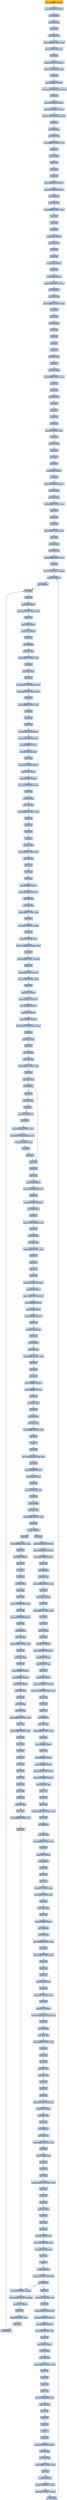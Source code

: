 digraph G {
node[shape=rectangle,style=filled,fillcolor=lightsteelblue,color=lightsteelblue]
bgcolor="transparent"
a0x0040629bpushl_0xffffff80UINT8[label="start\npushl $0xffffff80<UINT8>",color="lightgrey",fillcolor="orange"];
a0x0040629dpushl_0x406ee6UINT32[label="0x0040629d\npushl $0x406ee6<UINT32>"];
a0x004062a2call_0x0040631f[label="0x004062a2\ncall 0x0040631f"];
a0x0040631fcall_0x0040639a[label="0x0040631f\ncall 0x0040639a"];
a0x0040639apushl_ebp[label="0x0040639a\npushl %ebp"];
a0x0040639bmovl_esp_ebp[label="0x0040639b\nmovl %esp, %ebp"];
a0x0040639daddl_0xffffffd8UINT8_esp[label="0x0040639d\naddl $0xffffffd8<UINT8>, %esp"];
a0x004063a0pushl_0x9627UINT32[label="0x004063a0\npushl $0x9627<UINT32>"];
a0x004063a5pushl_ecx[label="0x004063a5\npushl %ecx"];
a0x004063a6pushl_0x234a71eeUINT32[label="0x004063a6\npushl $0x234a71ee<UINT32>"];
a0x004063ableal_0x71e2981dedx__ecx[label="0x004063ab\nleal 0x71e2981d(%edx), %ecx"];
a0x004063b1pushl_ecx[label="0x004063b1\npushl %ecx"];
a0x004063b2pushl_0xffffffaaUINT8[label="0x004063b2\npushl $0xffffffaa<UINT8>"];
a0x004063b4leal_0x1b3896a9eaxedi4__ecx[label="0x004063b4\nleal 0x1b3896a9(%eax,%edi,4), %ecx"];
a0x004063bbpushl_ecx[label="0x004063bb\npushl %ecx"];
a0x004063bcpushl_0xfafd40a6UINT32[label="0x004063bc\npushl $0xfafd40a6<UINT32>"];
a0x004063c1pushl_0x3b871e87UINT32[label="0x004063c1\npushl $0x3b871e87<UINT32>"];
a0x004063c6leal_0xfa780f3edxeax2__ecx[label="0x004063c6\nleal 0xfa780f3(%edx,%eax,2), %ecx"];
a0x004063cdpushl_ecx[label="0x004063cd\npushl %ecx"];
a0x004063cecall_0x00406449[label="0x004063ce\ncall 0x00406449"];
a0x00406449movl_edi_edi[label="0x00406449\nmovl %edi, %edi"];
a0x0040644bsubl_0xffffffe0UINT8_esp[label="0x0040644b\nsubl $0xffffffe0<UINT8>, %esp"];
a0x0040644epopl_ecx[label="0x0040644e\npopl %ecx"];
a0x0040644fpopl__36ebp_[label="0x0040644f\npopl -36(%ebp)"];
a0x00406452pushl_esi[label="0x00406452\npushl %esi"];
a0x00406453pushl_edi[label="0x00406453\npushl %edi"];
a0x00406454pushl_edi[label="0x00406454\npushl %edi"];
a0x00406455pushl_0xc9fa8c5eUINT32[label="0x00406455\npushl $0xc9fa8c5e<UINT32>"];
a0x0040645apushl_0x158df79fUINT32[label="0x0040645a\npushl $0x158df79f<UINT32>"];
a0x0040645fcall_0x004064de[label="0x0040645f\ncall 0x004064de"];
a0x004064demovl_edi_edi[label="0x004064de\nmovl %edi, %edi"];
a0x004064e0subl_0xfffffff4UINT8_esp[label="0x004064e0\nsubl $0xfffffff4<UINT8>, %esp"];
a0x004064e3popl_edi[label="0x004064e3\npopl %edi"];
a0x004064e4pushl_ebx[label="0x004064e4\npushl %ebx"];
a0x004064e5pushl_esi[label="0x004064e5\npushl %esi"];
a0x004064e6pushl_0x1aUINT8[label="0x004064e6\npushl $0x1a<UINT8>"];
a0x004064e8leal_edx__esi[label="0x004064e8\nleal (%edx), %esi"];
a0x004064eapushl_esi[label="0x004064ea\npushl %esi"];
a0x004064ebpushl_ebp[label="0x004064eb\npushl %ebp"];
a0x004064ecpushl_0x59UINT8[label="0x004064ec\npushl $0x59<UINT8>"];
a0x004064eepushl_esp[label="0x004064ee\npushl %esp"];
a0x004064efpushl_0x16UINT8[label="0x004064ef\npushl $0x16<UINT8>"];
a0x004064f1pushl_0x45ea91b7UINT32[label="0x004064f1\npushl $0x45ea91b7<UINT32>"];
a0x004064f6call_0x00406578[label="0x004064f6\ncall 0x00406578"];
a0x00406578movl_edi_edi[label="0x00406578\nmovl %edi, %edi"];
a0x0040657asubl_0xffffffe0UINT32_esp[label="0x0040657a\nsubl $0xffffffe0<UINT32>, %esp"];
a0x00406580popl_esi[label="0x00406580\npopl %esi"];
a0x00406581pushl_ebp[label="0x00406581\npushl %ebp"];
a0x00406582call_0x00409dfd[label="0x00406582\ncall 0x00409dfd"];
a0x00409dfdpushl_ebp[label="0x00409dfd\npushl %ebp"];
a0x00409dfepushl_ecx[label="0x00409dfe\npushl %ecx"];
a0x00409dffdecl_ecx[label="0x00409dff\ndecl %ecx"];
a0x00409e00notl_ecx[label="0x00409e00\nnotl %ecx"];
a0x00409e02subl_esp_ecx[label="0x00409e02\nsubl %esp, %ecx"];
a0x00409e04popl_ecx[label="0x00409e04\npopl %ecx"];
a0x00409e05movl_esp_ebp[label="0x00409e05\nmovl %esp, %ebp"];
a0x00409e07addl_0xfffffffcUINT8_esp[label="0x00409e07\naddl $0xfffffffc<UINT8>, %esp"];
a0x00409e0apushl_ebx[label="0x00409e0a\npushl %ebx"];
a0x00409e0bpushl_esi[label="0x00409e0b\npushl %esi"];
a0x00409e0cxorl_edx_esi[label="0x00409e0c\nxorl %edx, %esi"];
a0x00409e0edecl_esi[label="0x00409e0e\ndecl %esi"];
a0x00409e0fpopl_esi[label="0x00409e0f\npopl %esi"];
a0x00409e10pushl_eax[label="0x00409e10\npushl %eax"];
a0x00409e11pushl_edx[label="0x00409e11\npushl %edx"];
a0x00409e12roll_0x78UINT8_edx[label="0x00409e12\nroll $0x78<UINT8>, %edx"];
a0x00409e15incl_edx[label="0x00409e15\nincl %edx"];
a0x00409e16subl_esi_edx[label="0x00409e16\nsubl %esi, %edx"];
a0x00409e18popl_edx[label="0x00409e18\npopl %edx"];
a0x00409e19pushl_ecx[label="0x00409e19\npushl %ecx"];
a0x00409e1apushl_ecx[label="0x00409e1a\npushl %ecx"];
a0x00409e1bpushl_0x4dUINT8[label="0x00409e1b\npushl $0x4d<UINT8>"];
a0x00409e1dpushl_esi[label="0x00409e1d\npushl %esi"];
a0x00409e1epushl_0x40cbb69aUINT32[label="0x00409e1e\npushl $0x40cbb69a<UINT32>"];
a0x00409e23call_0x00409e91[label="0x00409e23\ncall 0x00409e91"];
a0x00409e91movl_edi_edi[label="0x00409e91\nmovl %edi, %edi"];
a0x00409e93subl_0xfffffff0UINT8_esp[label="0x00409e93\nsubl $0xfffffff0<UINT8>, %esp"];
a0x00409e96popl_ecx[label="0x00409e96\npopl %ecx"];
a0x00409e97pushl_edx[label="0x00409e97\npushl %edx"];
a0x00409e98pushl_ebx[label="0x00409e98\npushl %ebx"];
a0x00409e99leal_0x4dea0737ecx__ebx[label="0x00409e99\nleal 0x4dea0737(%ecx), %ebx"];
a0x00409e9fpushl_ebx[label="0x00409e9f\npushl %ebx"];
a0x00409ea0call_0x00409f23[label="0x00409ea0\ncall 0x00409f23"];
a0x00409f23movl_edi_edi[label="0x00409f23\nmovl %edi, %edi"];
a0x00409f25subl_0xfffffff8UINT8_esp[label="0x00409f25\nsubl $0xfffffff8<UINT8>, %esp"];
a0x00409f28popl_ebx[label="0x00409f28\npopl %ebx"];
a0x00409f29movl_0x5UINT32__4ebp_[label="0x00409f29\nmovl $0x5<UINT32>, -4(%ebp)"];
a0x00409f30pushl_0x0UINT8[label="0x00409f30\npushl $0x0<UINT8>"];
a0x00409f32call_0x0040941c[label="0x00409f32\ncall 0x0040941c"];
a0x0040941cpushl_ebp[label="0x0040941c\npushl %ebp"];
a0x0040941dpushl_edi[label="0x0040941d\npushl %edi"];
a0x0040941epushl_0xaUINT8[label="0x0040941e\npushl $0xa<UINT8>"];
a0x00409420leal__6364535eaxebx4__edi[label="0x00409420\nleal -6364535(%eax,%ebx,4), %edi"];
a0x00409427pushl_edi[label="0x00409427\npushl %edi"];
a0x00409428pushl_0x6UINT8[label="0x00409428\npushl $0x6<UINT8>"];
a0x0040942apushl_0x67UINT8[label="0x0040942a\npushl $0x67<UINT8>"];
a0x0040942cpushl_esp[label="0x0040942c\npushl %esp"];
a0x0040942dcall_0x0040949f[label="0x0040942d\ncall 0x0040949f"];
a0x0040949fmovl_edi_edi[label="0x0040949f\nmovl %edi, %edi"];
a0x004094a1subl_0xffffffe8UINT8_esp[label="0x004094a1\nsubl $0xffffffe8<UINT8>, %esp"];
a0x004094a4popl_edi[label="0x004094a4\npopl %edi"];
a0x004094a5movl_esp_ebp[label="0x004094a5\nmovl %esp, %ebp"];
a0x004094a7pushl_ebx[label="0x004094a7\npushl %ebx"];
a0x004094a8addl_0xada157d3UINT32_ebx[label="0x004094a8\naddl $0xada157d3<UINT32>, %ebx"];
a0x004094aeaddl_0xb63c4f58UINT32_ebx[label="0x004094ae\naddl $0xb63c4f58<UINT32>, %ebx"];
a0x004094b4popl_ebx[label="0x004094b4\npopl %ebx"];
a0x004094b5addl_0xfffffff8UINT8_esp[label="0x004094b5\naddl $0xfffffff8<UINT8>, %esp"];
a0x004094b8pushl_ebx[label="0x004094b8\npushl %ebx"];
a0x004094b9pushl_eax[label="0x004094b9\npushl %eax"];
a0x004094bapushl_edx[label="0x004094ba\npushl %edx"];
a0x004094bbpushl_0xc641187fUINT32[label="0x004094bb\npushl $0xc641187f<UINT32>"];
a0x004094c0pushl_0x46a490f4UINT32[label="0x004094c0\npushl $0x46a490f4<UINT32>"];
a0x004094c5pushl_0xffffffadUINT8[label="0x004094c5\npushl $0xffffffad<UINT8>"];
a0x004094c7leal__48ediecx__edx[label="0x004094c7\nleal -48(%edi,%ecx), %edx"];
a0x004094cbpushl_edx[label="0x004094cb\npushl %edx"];
a0x004094ccpushl_0xeca30339UINT32[label="0x004094cc\npushl $0xeca30339<UINT32>"];
a0x004094d1pushl_0x76UINT8[label="0x004094d1\npushl $0x76<UINT8>"];
a0x004094d3pushl_0xffffff97UINT8[label="0x004094d3\npushl $0xffffff97<UINT8>"];
a0x004094d5leal__1025783374esi__edx[label="0x004094d5\nleal -1025783374(%esi), %edx"];
a0x004094dbpushl_edx[label="0x004094db\npushl %edx"];
a0x004094dccall_0x0040955c[label="0x004094dc\ncall 0x0040955c"];
a0x0040955cmovl_edi_edi[label="0x0040955c\nmovl %edi, %edi"];
a0x0040955esubl_0xffffffdcUINT32_esp[label="0x0040955e\nsubl $0xffffffdc<UINT32>, %esp"];
a0x00409564popl_edx[label="0x00409564\npopl %edx"];
a0x00409565pushl_ecx[label="0x00409565\npushl %ecx"];
a0x00409566pushl_ecx[label="0x00409566\npushl %ecx"];
a0x00409567incl_ecx[label="0x00409567\nincl %ecx"];
a0x00409568subl_ecx_ecx[label="0x00409568\nsubl %ecx, %ecx"];
a0x0040956arorl_0xffffffe4UINT8_ecx[label="0x0040956a\nrorl $0xffffffe4<UINT8>, %ecx"];
a0x0040956dsubl_edi_ecx[label="0x0040956d\nsubl %edi, %ecx"];
a0x0040956fpopl_ecx[label="0x0040956f\npopl %ecx"];
a0x00409570pushl_edx[label="0x00409570\npushl %edx"];
a0x00409571pushl_ebx[label="0x00409571\npushl %ebx"];
a0x00409572pushl_0xffffffe9UINT8[label="0x00409572\npushl $0xffffffe9<UINT8>"];
a0x00409574pushl_0x1b992e6UINT32[label="0x00409574\npushl $0x1b992e6<UINT32>"];
a0x00409579call_0x004095de[label="0x00409579\ncall 0x004095de"];
a0x004095demovl_edi_edi[label="0x004095de\nmovl %edi, %edi"];
a0x004095e0subl_0xfffffff4UINT8_esp[label="0x004095e0\nsubl $0xfffffff4<UINT8>, %esp"];
a0x004095e3popl_ebx[label="0x004095e3\npopl %ebx"];
a0x004095e4movl_0x0UINT32__4ebp_[label="0x004095e4\nmovl $0x0<UINT32>, -4(%ebp)"];
a0x004095ebpushl_edi[label="0x004095eb\npushl %edi"];
a0x004095ecroll_0x33UINT8_edi[label="0x004095ec\nroll $0x33<UINT8>, %edi"];
a0x004095efleal_0x377d96dfediebx8__edi[label="0x004095ef\nleal 0x377d96df(%edi,%ebx,8), %edi"];
a0x004095f6popl_edi[label="0x004095f6\npopl %edi"];
a0x004095f7addl_0xffffffffUINT8__8ebp_[label="0x004095f7\naddl $0xffffffff<UINT8>, -8(%ebp)"];
a0x004095fbpushl_edx[label="0x004095fb\npushl %edx"];
a0x004095fcpushl_0x4beae55aUINT32[label="0x004095fc\npushl $0x4beae55a<UINT32>"];
a0x00409601leal__1855901543ecx__edx[label="0x00409601\nleal -1855901543(%ecx), %edx"];
a0x00409607pushl_edx[label="0x00409607\npushl %edx"];
a0x00409608pushl_0x56UINT8[label="0x00409608\npushl $0x56<UINT8>"];
a0x0040960apushl_0x2bb28f7UINT32[label="0x0040960a\npushl $0x2bb28f7<UINT32>"];
a0x0040960fpushl_0xffffffccUINT8[label="0x0040960f\npushl $0xffffffcc<UINT8>"];
a0x00409611pushl_0x65UINT8[label="0x00409611\npushl $0x65<UINT8>"];
a0x00409613pushl_0xffffff92UINT8[label="0x00409613\npushl $0xffffff92<UINT8>"];
a0x00409615leal_0x3fd75271ediecx8__edx[label="0x00409615\nleal 0x3fd75271(%edi,%ecx,8), %edx"];
a0x0040961cpushl_edx[label="0x0040961c\npushl %edx"];
a0x0040961dleal_edx__edx[label="0x0040961d\nleal (%edx), %edx"];
a0x0040961fpushl_edx[label="0x0040961f\npushl %edx"];
a0x00409620call_0x0040969d[label="0x00409620\ncall 0x0040969d"];
a0x0040969dmovl_edi_edi[label="0x0040969d\nmovl %edi, %edi"];
a0x0040969fsubl_0xffffffd8UINT8_esp[label="0x0040969f\nsubl $0xffffffd8<UINT8>, %esp"];
a0x004096a2popl_edx[label="0x004096a2\npopl %edx"];
a0x004096a3testl_eax_eax[label="0x004096a3\ntestl %eax, %eax"];
a0x004096a5je_0x004096c5[label="0x004096a5\nje 0x004096c5"];
a0x004096abpushl_ecx[label="0x004096ab\npushl %ecx"];
a0x004096c5popl_edx[label="0x004096c5\npopl %edx"];
a0x004096c6pushl_ecx[label="0x004096c6\npushl %ecx"];
a0x004096c7pushl_eax[label="0x004096c7\npushl %eax"];
a0x004096c8pushl_0x6dUINT8[label="0x004096c8\npushl $0x6d<UINT8>"];
a0x004096capushl_0xbcf7003aUINT32[label="0x004096ca\npushl $0xbcf7003a<UINT32>"];
a0x004096cfpushl_esp[label="0x004096cf\npushl %esp"];
a0x004096d0pushl_0x7d80a2bUINT32[label="0x004096d0\npushl $0x7d80a2b<UINT32>"];
a0x004096d5leal_ebx__ecx[label="0x004096d5\nleal (%ebx), %ecx"];
a0x004096d7pushl_ecx[label="0x004096d7\npushl %ecx"];
a0x004096d8leal__1611889748eax__ecx[label="0x004096d8\nleal -1611889748(%eax), %ecx"];
a0x004096depushl_ecx[label="0x004096de\npushl %ecx"];
a0x004096dfcall_0x00409761[label="0x004096df\ncall 0x00409761"];
a0x00409761movl_edi_edi[label="0x00409761\nmovl %edi, %edi"];
a0x00409763subl_0xffffffe0UINT8_esp[label="0x00409763\nsubl $0xffffffe0<UINT8>, %esp"];
a0x00409766popl_ecx[label="0x00409766\npopl %ecx"];
a0x00409767popl_ecx[label="0x00409767\npopl %ecx"];
a0x00409768popl_eax[label="0x00409768\npopl %eax"];
a0x00409769pushl_edx[label="0x00409769\npushl %edx"];
a0x0040976apushl_0xac53c4c3UINT32[label="0x0040976a\npushl $0xac53c4c3<UINT32>"];
a0x0040976fpushl_0x8UINT8[label="0x0040976f\npushl $0x8<UINT8>"];
a0x00409771pushl_0x608573d1UINT32[label="0x00409771\npushl $0x608573d1<UINT32>"];
a0x00409776pushl_0xffffffeeUINT8[label="0x00409776\npushl $0xffffffee<UINT8>"];
a0x00409778pushl_0x6fUINT8[label="0x00409778\npushl $0x6f<UINT8>"];
a0x0040977apushl_0xffffffa4UINT8[label="0x0040977a\npushl $0xffffffa4<UINT8>"];
a0x0040977cpushl_ebx[label="0x0040977c\npushl %ebx"];
a0x0040977dleal_0x5becx__edx[label="0x0040977d\nleal 0x5b(%ecx), %edx"];
a0x00409780pushl_edx[label="0x00409780\npushl %edx"];
a0x00409781call_0x004097e7[label="0x00409781\ncall 0x004097e7"];
a0x004097e7movl_edi_edi[label="0x004097e7\nmovl %edi, %edi"];
a0x004097e9subl_0xffffffdcUINT8_esp[label="0x004097e9\nsubl $0xffffffdc<UINT8>, %esp"];
a0x004097ecpopl_edx[label="0x004097ec\npopl %edx"];
a0x004097edpopl_ebx[label="0x004097ed\npopl %ebx"];
a0x004097eepushl_eax[label="0x004097ee\npushl %eax"];
a0x004097efpushl_0xffffffa6UINT8[label="0x004097ef\npushl $0xffffffa6<UINT8>"];
a0x004097f1pushl_0xffffff87UINT8[label="0x004097f1\npushl $0xffffff87<UINT8>"];
a0x004097f3pushl_ebx[label="0x004097f3\npushl %ebx"];
a0x004097f4leal_eax__eax[label="0x004097f4\nleal (%eax), %eax"];
a0x004097f6pushl_eax[label="0x004097f6\npushl %eax"];
a0x004097f7call_0x0040987b[label="0x004097f7\ncall 0x0040987b"];
a0x0040987bmovl_edi_edi[label="0x0040987b\nmovl %edi, %edi"];
a0x0040987dsubl_0xffffffecUINT8_esp[label="0x0040987d\nsubl $0xffffffec<UINT8>, %esp"];
a0x00409880popl_eax[label="0x00409880\npopl %eax"];
a0x00409881leave_[label="0x00409881\nleave "];
a0x00409882pushl_edi[label="0x00409882\npushl %edi"];
a0x00409883leal__877834604ecxebx__edi[label="0x00409883\nleal -877834604(%ecx,%ebx), %edi"];
a0x0040988apushl_edi[label="0x0040988a\npushl %edi"];
a0x0040988bpushl_0xffffffcdUINT8[label="0x0040988b\npushl $0xffffffcd<UINT8>"];
a0x0040988dleal_0x70esi__edi[label="0x0040988d\nleal 0x70(%esi), %edi"];
a0x00409890pushl_edi[label="0x00409890\npushl %edi"];
a0x00409891leal__73ebxesi__edi[label="0x00409891\nleal -73(%ebx,%esi), %edi"];
a0x00409895pushl_edi[label="0x00409895\npushl %edi"];
a0x00409896call_0x00409909[label="0x00409896\ncall 0x00409909"];
a0x00409909movl_edi_edi[label="0x00409909\nmovl %edi, %edi"];
a0x0040990bsubl_0xffffffecUINT8_esp[label="0x0040990b\nsubl $0xffffffec<UINT8>, %esp"];
a0x0040990epopl_edi[label="0x0040990e\npopl %edi"];
a0x0040990fret_0x4UINT16[label="0x0040990f\nret $0x4<UINT16>"];
a0x00409f37pushl_eax[label="0x00409f37\npushl %eax"];
a0x00409f38rorl_0xffffffa3UINT8_eax[label="0x00409f38\nrorl $0xffffffa3<UINT8>, %eax"];
a0x00409f3bpopl_eax[label="0x00409f3b\npopl %eax"];
a0x00409f3cpushl_0xaUINT8[label="0x00409f3c\npushl $0xa<UINT8>"];
a0x00409f3epushl_ecx[label="0x00409f3e\npushl %ecx"];
a0x00409f3fincl_ecx[label="0x00409f3f\nincl %ecx"];
a0x00409f40popl_ecx[label="0x00409f40\npopl %ecx"];
a0x00409f41call_0x004099a2[label="0x00409f41\ncall 0x004099a2"];
a0x004099a2pushl_ebp[label="0x004099a2\npushl %ebp"];
a0x004099a3pushl_edx[label="0x004099a3\npushl %edx"];
a0x004099a4leal__273819639ebx__edx[label="0x004099a4\nleal -273819639(%ebx), %edx"];
a0x004099aapushl_edx[label="0x004099aa\npushl %edx"];
a0x004099abpushl_0x55f4b986UINT32[label="0x004099ab\npushl $0x55f4b986<UINT32>"];
a0x004099b0pushl_ebp[label="0x004099b0\npushl %ebp"];
a0x004099b1call_0x00409a35[label="0x004099b1\ncall 0x00409a35"];
a0x00409a35movl_edi_edi[label="0x00409a35\nmovl %edi, %edi"];
a0x00409a37subl_0xfffffff0UINT8_esp[label="0x00409a37\nsubl $0xfffffff0<UINT8>, %esp"];
a0x00409a3apopl_edx[label="0x00409a3a\npopl %edx"];
a0x00409a3bmovl_esp_ebp[label="0x00409a3b\nmovl %esp, %ebp"];
a0x00409a3dpushl_edi[label="0x00409a3d\npushl %edi"];
a0x00409a3epushl_0xffffffd5UINT8[label="0x00409a3e\npushl $0xffffffd5<UINT8>"];
a0x00409a40pushl_0xffffffc2UINT8[label="0x00409a40\npushl $0xffffffc2<UINT8>"];
a0x00409a42pushl_0x53UINT8[label="0x00409a42\npushl $0x53<UINT8>"];
a0x00409a44leal_eax__edi[label="0x00409a44\nleal (%eax), %edi"];
a0x00409a46pushl_edi[label="0x00409a46\npushl %edi"];
a0x00409a47call_0x00409aba[label="0x00409a47\ncall 0x00409aba"];
a0x00409abamovl_edi_edi[label="0x00409aba\nmovl %edi, %edi"];
a0x00409abcsubl_0xffffffecUINT32_esp[label="0x00409abc\nsubl $0xffffffec<UINT32>, %esp"];
a0x00409ac2popl_edi[label="0x00409ac2\npopl %edi"];
a0x00409ac3addl_0xfffffffcUINT8_esp[label="0x00409ac3\naddl $0xfffffffc<UINT8>, %esp"];
a0x00409ac6pushl_ebx[label="0x00409ac6\npushl %ebx"];
a0x00409ac7pushl_edi[label="0x00409ac7\npushl %edi"];
a0x00409ac8decl_edi[label="0x00409ac8\ndecl %edi"];
a0x00409ac9decl_edi[label="0x00409ac9\ndecl %edi"];
a0x00409acadecl_edi[label="0x00409aca\ndecl %edi"];
a0x00409acbpopl_edi[label="0x00409acb\npopl %edi"];
a0x00409accpushl_eax[label="0x00409acc\npushl %eax"];
a0x00409acdpushl_ecx[label="0x00409acd\npushl %ecx"];
a0x00409acepushl_edx[label="0x00409ace\npushl %edx"];
a0x00409acfpushl_eax[label="0x00409acf\npushl %eax"];
a0x00409ad0subl_edi_eax[label="0x00409ad0\nsubl %edi, %eax"];
a0x00409ad2decl_eax[label="0x00409ad2\ndecl %eax"];
a0x00409ad3rorl_0xffffff83UINT8_eax[label="0x00409ad3\nrorl $0xffffff83<UINT8>, %eax"];
a0x00409ad6popl_eax[label="0x00409ad6\npopl %eax"];
a0x00409ad7testl_0x0UINT32__4ebp_[label="0x00409ad7\ntestl $0x0<UINT32>, -4(%ebp)"];
a0x00409adeaddl_0xffffffffUINT8_0x8ebp_[label="0x00409ade\naddl $0xffffffff<UINT8>, 0x8(%ebp)"];
a0x00409ae2pushl_0x0UINT8[label="0x00409ae2\npushl $0x0<UINT8>"];
a0x00409ae4pushl_eax[label="0x00409ae4\npushl %eax"];
a0x00409ae5shll_0x2fUINT8_eax[label="0x00409ae5\nshll $0x2f<UINT8>, %eax"];
a0x00409ae8popl_eax[label="0x00409ae8\npopl %eax"];
a0x00409ae9call_0x0040941c[label="0x00409ae9\ncall 0x0040941c"];
a0x00409aeepushl_edi[label="0x00409aee\npushl %edi"];
a0x00409aefpushl_0x3396d16aUINT32[label="0x00409aef\npushl $0x3396d16a<UINT32>"];
a0x00409af4pushl_0xa662111bUINT32[label="0x00409af4\npushl $0xa662111b<UINT32>"];
a0x00409af9pushl_0xb16cff40UINT32[label="0x00409af9\npushl $0xb16cff40<UINT32>"];
a0x00409afepushl_ecx[label="0x00409afe\npushl %ecx"];
a0x00409affcall_0x00409b7a[label="0x00409aff\ncall 0x00409b7a"];
a0x00409b7amovl_edi_edi[label="0x00409b7a\nmovl %edi, %edi"];
a0x00409b7csubl_0xffffffecUINT8_esp[label="0x00409b7c\nsubl $0xffffffec<UINT8>, %esp"];
a0x00409b7fpopl_edi[label="0x00409b7f\npopl %edi"];
a0x00409b80movl_eax__4ebp_[label="0x00409b80\nmovl %eax, -4(%ebp)"];
a0x00409b83pushl_ebx[label="0x00409b83\npushl %ebx"];
a0x00409b84shll_0xffffffa2UINT8_ebx[label="0x00409b84\nshll $0xffffffa2<UINT8>, %ebx"];
a0x00409b87incl_ebx[label="0x00409b87\nincl %ebx"];
a0x00409b88popl_ebx[label="0x00409b88\npopl %ebx"];
a0x00409b89pushl__4ebp_[label="0x00409b89\npushl -4(%ebp)"];
a0x00409b8cpushl_ecx[label="0x00409b8c\npushl %ecx"];
a0x00409b8dpushl_0x1eUINT8[label="0x00409b8d\npushl $0x1e<UINT8>"];
a0x00409b8fpushl_0xf7b8305fUINT32[label="0x00409b8f\npushl $0xf7b8305f<UINT32>"];
a0x00409b94pushl_0x54UINT8[label="0x00409b94\npushl $0x54<UINT8>"];
a0x00409b96leal_0x4besi__ecx[label="0x00409b96\nleal 0x4b(%esi), %ecx"];
a0x00409b99pushl_ecx[label="0x00409b99\npushl %ecx"];
a0x00409b9apushl_0x30UINT8[label="0x00409b9a\npushl $0x30<UINT8>"];
a0x00409b9cpushl_0x168b8619UINT32[label="0x00409b9c\npushl $0x168b8619<UINT32>"];
a0x00409ba1leal__1114317492ecxebx__ecx[label="0x00409ba1\nleal -1114317492(%ecx,%ebx), %ecx"];
a0x00409ba8pushl_ecx[label="0x00409ba8\npushl %ecx"];
a0x00409ba9pushl_edx[label="0x00409ba9\npushl %edx"];
a0x00409baapushl_eax[label="0x00409baa\npushl %eax"];
a0x00409babcall_0x00409c12[label="0x00409bab\ncall 0x00409c12"];
a0x00409c12movl_edi_edi[label="0x00409c12\nmovl %edi, %edi"];
a0x00409c14subl_0xffffffd8UINT8_esp[label="0x00409c14\nsubl $0xffffffd8<UINT8>, %esp"];
a0x00409c17popl_ecx[label="0x00409c17\npopl %ecx"];
a0x00409c18pushl_0xffffffffUINT8[label="0x00409c18\npushl $0xffffffff<UINT8>"];
a0x00409c1apushl_esi[label="0x00409c1a\npushl %esi"];
a0x00409c1bpushl_0xffffffe3UINT8[label="0x00409c1b\npushl $0xffffffe3<UINT8>"];
a0x00409c1dpushl_0xffffffa8UINT8[label="0x00409c1d\npushl $0xffffffa8<UINT8>"];
a0x00409c1fpushl_0xc5cb37f1UINT32[label="0x00409c1f\npushl $0xc5cb37f1<UINT32>"];
a0x00409c24pushl_0x2906f88eUINT32[label="0x00409c24\npushl $0x2906f88e<UINT32>"];
a0x00409c29leal_0x3dedx__esi[label="0x00409c29\nleal 0x3d(%edx), %esi"];
a0x00409c2cpushl_esi[label="0x00409c2c\npushl %esi"];
a0x00409c2dpushl_esi[label="0x00409c2d\npushl %esi"];
a0x00409c2epushl_esp[label="0x00409c2e\npushl %esp"];
a0x00409c2fleal_0x72f3db20ebxesi2__esi[label="0x00409c2f\nleal 0x72f3db20(%ebx,%esi,2), %esi"];
a0x00409c36pushl_esi[label="0x00409c36\npushl %esi"];
a0x00409c37call_0x00409cb3[label="0x00409c37\ncall 0x00409cb3"];
a0x00409cb3movl_edi_edi[label="0x00409cb3\nmovl %edi, %edi"];
a0x00409cb5subl_0xffffffdcUINT8_esp[label="0x00409cb5\nsubl $0xffffffdc<UINT8>, %esp"];
a0x00409cb8popl_esi[label="0x00409cb8\npopl %esi"];
a0x00409cb9pushl_0x0UINT8[label="0x00409cb9\npushl $0x0<UINT8>"];
a0x00409cbbcall_0x0040922b[label="0x00409cbb\ncall 0x0040922b"];
a0x0040922bpushl_ebp[label="0x0040922b\npushl %ebp"];
a0x0040922cpushl_ecx[label="0x0040922c\npushl %ecx"];
a0x0040922ddecl_ecx[label="0x0040922d\ndecl %ecx"];
a0x0040922eshrl_0x13UINT8_ecx[label="0x0040922e\nshrl $0x13<UINT8>, %ecx"];
a0x00409231leal__65ediesi2__ecx[label="0x00409231\nleal -65(%edi,%esi,2), %ecx"];
a0x00409235popl_ecx[label="0x00409235\npopl %ecx"];
a0x00409236movl_esp_ebp[label="0x00409236\nmovl %esp, %ebp"];
a0x00409238pushl_edx[label="0x00409238\npushl %edx"];
a0x00409239pushl_0xffffffbaUINT8[label="0x00409239\npushl $0xffffffba<UINT8>"];
a0x0040923bcall_0x004092b7[label="0x0040923b\ncall 0x004092b7"];
a0x004092b7movl_edi_edi[label="0x004092b7\nmovl %edi, %edi"];
a0x004092b9subl_0xfffffff8UINT8_esp[label="0x004092b9\nsubl $0xfffffff8<UINT8>, %esp"];
a0x004092bcpopl_edx[label="0x004092bc\npopl %edx"];
a0x004092bdaddl_0xfffffffcUINT8_esp[label="0x004092bd\naddl $0xfffffffc<UINT8>, %esp"];
a0x004092c0pushl_ebx[label="0x004092c0\npushl %ebx"];
a0x004092c1pushl_eax[label="0x004092c1\npushl %eax"];
a0x004092c2pushl_esi[label="0x004092c2\npushl %esi"];
a0x004092c3leal_0x45edi__esi[label="0x004092c3\nleal 0x45(%edi), %esi"];
a0x004092c6pushl_esi[label="0x004092c6\npushl %esi"];
a0x004092c7leal_0x3e267588eax__esi[label="0x004092c7\nleal 0x3e267588(%eax), %esi"];
a0x004092cdpushl_esi[label="0x004092cd\npushl %esi"];
a0x004092cepushl_0x51UINT8[label="0x004092ce\npushl $0x51<UINT8>"];
a0x004092d0leal_0x20006024ecxesi8__esi[label="0x004092d0\nleal 0x20006024(%ecx,%esi,8), %esi"];
a0x004092d7pushl_esi[label="0x004092d7\npushl %esi"];
a0x004092d8call_0x00409359[label="0x004092d8\ncall 0x00409359"];
a0x00409359movl_edi_edi[label="0x00409359\nmovl %edi, %edi"];
a0x0040935bsubl_0xffffffecUINT8_esp[label="0x0040935b\nsubl $0xffffffec<UINT8>, %esp"];
a0x0040935epopl_esi[label="0x0040935e\npopl %esi"];
a0x0040935fpushl_ecx[label="0x0040935f\npushl %ecx"];
a0x00409360pushl_ecx[label="0x00409360\npushl %ecx"];
a0x00409361xorl_edi_ecx[label="0x00409361\nxorl %edi, %ecx"];
a0x00409363subl_ecx_ecx[label="0x00409363\nsubl %ecx, %ecx"];
a0x00409365popl_ecx[label="0x00409365\npopl %ecx"];
a0x00409366pushl_edx[label="0x00409366\npushl %edx"];
a0x00409367pushl_ebx[label="0x00409367\npushl %ebx"];
a0x00409368pushl_0x4e7a6107UINT32[label="0x00409368\npushl $0x4e7a6107<UINT32>"];
a0x0040936dpushl_0x1cUINT8[label="0x0040936d\npushl $0x1c<UINT8>"];
a0x0040936fleal_esi__ebx[label="0x0040936f\nleal (%esi), %ebx"];
a0x00409371pushl_ebx[label="0x00409371\npushl %ebx"];
a0x00409372call_0x004093ee[label="0x00409372\ncall 0x004093ee"];
a0x004093eemovl_edi_edi[label="0x004093ee\nmovl %edi, %edi"];
a0x004093f0subl_0xfffffff0UINT32_esp[label="0x004093f0\nsubl $0xfffffff0<UINT32>, %esp"];
a0x004093f6popl_ebx[label="0x004093f6\npopl %ebx"];
a0x004093f7movl__4ebp__eax[label="0x004093f7\nmovl -4(%ebp), %eax"];
a0x004093fapopl_edx[label="0x004093fa\npopl %edx"];
a0x004093fbpopl_ecx[label="0x004093fb\npopl %ecx"];
a0x004093fcpushl_edx[label="0x004093fc\npushl %edx"];
a0x004093fdaddl_0xc6367501UINT32_edx[label="0x004093fd\naddl $0xc6367501<UINT32>, %edx"];
a0x00409403popl_edx[label="0x00409403\npopl %edx"];
a0x00409404popl_eax[label="0x00409404\npopl %eax"];
a0x00409405pushl_edi[label="0x00409405\npushl %edi"];
a0x00409406leal_eax__edi[label="0x00409406\nleal (%eax), %edi"];
a0x00409408popl_edi[label="0x00409408\npopl %edi"];
a0x00409409popl_ebx[label="0x00409409\npopl %ebx"];
a0x0040940apushl_ecx[label="0x0040940a\npushl %ecx"];
a0x0040940bshll_0xcUINT8_ecx[label="0x0040940b\nshll $0xc<UINT8>, %ecx"];
a0x0040940eleal__147874456edx__ecx[label="0x0040940e\nleal -147874456(%edx), %ecx"];
a0x00409414roll_0x4eUINT8_ecx[label="0x00409414\nroll $0x4e<UINT8>, %ecx"];
a0x00409417popl_ecx[label="0x00409417\npopl %ecx"];
a0x00409418leave_[label="0x00409418\nleave "];
a0x00409419ret_0xcUINT16[label="0x00409419\nret $0xc<UINT16>"];
a0x00409cc0cmpl_0x0UINT8_0x8ebp_[label="0x00409cc0\ncmpl $0x0<UINT8>, 0x8(%ebp)"];
a0x00409cc4jne_0x00409ad7[label="0x00409cc4\njne 0x00409ad7"];
a0x00409ccapushl_edi[label="0x00409cca\npushl %edi"];
a0x00409ccbleal_0x22615195edi__edi[label="0x00409ccb\nleal 0x22615195(%edi), %edi"];
a0x00409cd1pushl_edi[label="0x00409cd1\npushl %edi"];
a0x00409cd2pushl_0x40cbf182UINT32[label="0x00409cd2\npushl $0x40cbf182<UINT32>"];
a0x00409cd7pushl_0x5ba45213UINT32[label="0x00409cd7\npushl $0x5ba45213<UINT32>"];
a0x00409cdcpushl_0xffffff98UINT8[label="0x00409cdc\npushl $0xffffff98<UINT8>"];
a0x00409cdeleal_0x49d0febfesi__edi[label="0x00409cde\nleal 0x49d0febf(%esi), %edi"];
a0x00409ce4pushl_edi[label="0x00409ce4\npushl %edi"];
a0x00409ce5pushl_0x34UINT8[label="0x00409ce5\npushl $0x34<UINT8>"];
a0x00409ce7call_0x00409d58[label="0x00409ce7\ncall 0x00409d58"];
a0x00409d58movl_edi_edi[label="0x00409d58\nmovl %edi, %edi"];
a0x00409d5asubl_0xffffffe4UINT32_esp[label="0x00409d5a\nsubl $0xffffffe4<UINT32>, %esp"];
a0x00409d60popl_edi[label="0x00409d60\npopl %edi"];
a0x00409d61popl_edx[label="0x00409d61\npopl %edx"];
a0x00409d62popl_ecx[label="0x00409d62\npopl %ecx"];
a0x00409d63pushl_eax[label="0x00409d63\npushl %eax"];
a0x00409d64leal__41edieax4__eax[label="0x00409d64\nleal -41(%edi,%eax,4), %eax"];
a0x00409d68addl_eax_eax[label="0x00409d68\naddl %eax, %eax"];
a0x00409d6apopl_eax[label="0x00409d6a\npopl %eax"];
a0x00409d6bpopl_eax[label="0x00409d6b\npopl %eax"];
a0x00409d6cpopl_ebx[label="0x00409d6c\npopl %ebx"];
a0x00409d6dleave_[label="0x00409d6d\nleave "];
a0x00409d6epushl_eax[label="0x00409d6e\npushl %eax"];
a0x00409d6fpushl_0x5a687488UINT32[label="0x00409d6f\npushl $0x5a687488<UINT32>"];
a0x00409d74call_0x00409df4[label="0x00409d74\ncall 0x00409df4"];
a0x00409df4movl_edi_edi[label="0x00409df4\nmovl %edi, %edi"];
a0x00409df6subl_0xfffffff8UINT8_esp[label="0x00409df6\nsubl $0xfffffff8<UINT8>, %esp"];
a0x00409df9popl_eax[label="0x00409df9\npopl %eax"];
a0x00409dfaret_0x4UINT16[label="0x00409dfa\nret $0x4<UINT16>"];
a0x00409f46subl_0x1UINT8__4ebp_[label="0x00409f46\nsubl $0x1<UINT8>, -4(%ebp)"];
a0x00409f4acmpl_0x0UINT8__4ebp_[label="0x00409f4a\ncmpl $0x0<UINT8>, -4(%ebp)"];
a0x00409f4ejne_0x00409f30[label="0x00409f4e\njne 0x00409f30"];
a0x004096acxorl_ebp_ecx[label="0x004096ac\nxorl %ebp, %ecx"];
a0x004096aepopl_ecx[label="0x004096ae\npopl %ecx"];
a0x004096afmovl_0x8ebp__eax[label="0x004096af\nmovl 0x8(%ebp), %eax"];
a0x004096b2pushl_ecx[label="0x004096b2\npushl %ecx"];
a0x004096b3addl_0xf3acfc6UINT32_ecx[label="0x004096b3\naddl $0xf3acfc6<UINT32>, %ecx"];
a0x004096b9leal_0x4d88c093eaxedi4__ecx[label="0x004096b9\nleal 0x4d88c093(%eax,%edi,4), %ecx"];
a0x004096c0shll_0x21UINT8_ecx[label="0x004096c0\nshll $0x21<UINT8>, %ecx"];
a0x004096c3incl_ecx[label="0x004096c3\nincl %ecx"];
a0x004096c4popl_ecx[label="0x004096c4\npopl %ecx"];
a0x0040629bpushl_0xffffff80UINT8 -> a0x0040629dpushl_0x406ee6UINT32 [color="#000000"];
a0x0040629dpushl_0x406ee6UINT32 -> a0x004062a2call_0x0040631f [color="#000000"];
a0x004062a2call_0x0040631f -> a0x0040631fcall_0x0040639a [color="#000000"];
a0x0040631fcall_0x0040639a -> a0x0040639apushl_ebp [color="#000000"];
a0x0040639apushl_ebp -> a0x0040639bmovl_esp_ebp [color="#000000"];
a0x0040639bmovl_esp_ebp -> a0x0040639daddl_0xffffffd8UINT8_esp [color="#000000"];
a0x0040639daddl_0xffffffd8UINT8_esp -> a0x004063a0pushl_0x9627UINT32 [color="#000000"];
a0x004063a0pushl_0x9627UINT32 -> a0x004063a5pushl_ecx [color="#000000"];
a0x004063a5pushl_ecx -> a0x004063a6pushl_0x234a71eeUINT32 [color="#000000"];
a0x004063a6pushl_0x234a71eeUINT32 -> a0x004063ableal_0x71e2981dedx__ecx [color="#000000"];
a0x004063ableal_0x71e2981dedx__ecx -> a0x004063b1pushl_ecx [color="#000000"];
a0x004063b1pushl_ecx -> a0x004063b2pushl_0xffffffaaUINT8 [color="#000000"];
a0x004063b2pushl_0xffffffaaUINT8 -> a0x004063b4leal_0x1b3896a9eaxedi4__ecx [color="#000000"];
a0x004063b4leal_0x1b3896a9eaxedi4__ecx -> a0x004063bbpushl_ecx [color="#000000"];
a0x004063bbpushl_ecx -> a0x004063bcpushl_0xfafd40a6UINT32 [color="#000000"];
a0x004063bcpushl_0xfafd40a6UINT32 -> a0x004063c1pushl_0x3b871e87UINT32 [color="#000000"];
a0x004063c1pushl_0x3b871e87UINT32 -> a0x004063c6leal_0xfa780f3edxeax2__ecx [color="#000000"];
a0x004063c6leal_0xfa780f3edxeax2__ecx -> a0x004063cdpushl_ecx [color="#000000"];
a0x004063cdpushl_ecx -> a0x004063cecall_0x00406449 [color="#000000"];
a0x004063cecall_0x00406449 -> a0x00406449movl_edi_edi [color="#000000"];
a0x00406449movl_edi_edi -> a0x0040644bsubl_0xffffffe0UINT8_esp [color="#000000"];
a0x0040644bsubl_0xffffffe0UINT8_esp -> a0x0040644epopl_ecx [color="#000000"];
a0x0040644epopl_ecx -> a0x0040644fpopl__36ebp_ [color="#000000"];
a0x0040644fpopl__36ebp_ -> a0x00406452pushl_esi [color="#000000"];
a0x00406452pushl_esi -> a0x00406453pushl_edi [color="#000000"];
a0x00406453pushl_edi -> a0x00406454pushl_edi [color="#000000"];
a0x00406454pushl_edi -> a0x00406455pushl_0xc9fa8c5eUINT32 [color="#000000"];
a0x00406455pushl_0xc9fa8c5eUINT32 -> a0x0040645apushl_0x158df79fUINT32 [color="#000000"];
a0x0040645apushl_0x158df79fUINT32 -> a0x0040645fcall_0x004064de [color="#000000"];
a0x0040645fcall_0x004064de -> a0x004064demovl_edi_edi [color="#000000"];
a0x004064demovl_edi_edi -> a0x004064e0subl_0xfffffff4UINT8_esp [color="#000000"];
a0x004064e0subl_0xfffffff4UINT8_esp -> a0x004064e3popl_edi [color="#000000"];
a0x004064e3popl_edi -> a0x004064e4pushl_ebx [color="#000000"];
a0x004064e4pushl_ebx -> a0x004064e5pushl_esi [color="#000000"];
a0x004064e5pushl_esi -> a0x004064e6pushl_0x1aUINT8 [color="#000000"];
a0x004064e6pushl_0x1aUINT8 -> a0x004064e8leal_edx__esi [color="#000000"];
a0x004064e8leal_edx__esi -> a0x004064eapushl_esi [color="#000000"];
a0x004064eapushl_esi -> a0x004064ebpushl_ebp [color="#000000"];
a0x004064ebpushl_ebp -> a0x004064ecpushl_0x59UINT8 [color="#000000"];
a0x004064ecpushl_0x59UINT8 -> a0x004064eepushl_esp [color="#000000"];
a0x004064eepushl_esp -> a0x004064efpushl_0x16UINT8 [color="#000000"];
a0x004064efpushl_0x16UINT8 -> a0x004064f1pushl_0x45ea91b7UINT32 [color="#000000"];
a0x004064f1pushl_0x45ea91b7UINT32 -> a0x004064f6call_0x00406578 [color="#000000"];
a0x004064f6call_0x00406578 -> a0x00406578movl_edi_edi [color="#000000"];
a0x00406578movl_edi_edi -> a0x0040657asubl_0xffffffe0UINT32_esp [color="#000000"];
a0x0040657asubl_0xffffffe0UINT32_esp -> a0x00406580popl_esi [color="#000000"];
a0x00406580popl_esi -> a0x00406581pushl_ebp [color="#000000"];
a0x00406581pushl_ebp -> a0x00406582call_0x00409dfd [color="#000000"];
a0x00406582call_0x00409dfd -> a0x00409dfdpushl_ebp [color="#000000"];
a0x00409dfdpushl_ebp -> a0x00409dfepushl_ecx [color="#000000"];
a0x00409dfepushl_ecx -> a0x00409dffdecl_ecx [color="#000000"];
a0x00409dffdecl_ecx -> a0x00409e00notl_ecx [color="#000000"];
a0x00409e00notl_ecx -> a0x00409e02subl_esp_ecx [color="#000000"];
a0x00409e02subl_esp_ecx -> a0x00409e04popl_ecx [color="#000000"];
a0x00409e04popl_ecx -> a0x00409e05movl_esp_ebp [color="#000000"];
a0x00409e05movl_esp_ebp -> a0x00409e07addl_0xfffffffcUINT8_esp [color="#000000"];
a0x00409e07addl_0xfffffffcUINT8_esp -> a0x00409e0apushl_ebx [color="#000000"];
a0x00409e0apushl_ebx -> a0x00409e0bpushl_esi [color="#000000"];
a0x00409e0bpushl_esi -> a0x00409e0cxorl_edx_esi [color="#000000"];
a0x00409e0cxorl_edx_esi -> a0x00409e0edecl_esi [color="#000000"];
a0x00409e0edecl_esi -> a0x00409e0fpopl_esi [color="#000000"];
a0x00409e0fpopl_esi -> a0x00409e10pushl_eax [color="#000000"];
a0x00409e10pushl_eax -> a0x00409e11pushl_edx [color="#000000"];
a0x00409e11pushl_edx -> a0x00409e12roll_0x78UINT8_edx [color="#000000"];
a0x00409e12roll_0x78UINT8_edx -> a0x00409e15incl_edx [color="#000000"];
a0x00409e15incl_edx -> a0x00409e16subl_esi_edx [color="#000000"];
a0x00409e16subl_esi_edx -> a0x00409e18popl_edx [color="#000000"];
a0x00409e18popl_edx -> a0x00409e19pushl_ecx [color="#000000"];
a0x00409e19pushl_ecx -> a0x00409e1apushl_ecx [color="#000000"];
a0x00409e1apushl_ecx -> a0x00409e1bpushl_0x4dUINT8 [color="#000000"];
a0x00409e1bpushl_0x4dUINT8 -> a0x00409e1dpushl_esi [color="#000000"];
a0x00409e1dpushl_esi -> a0x00409e1epushl_0x40cbb69aUINT32 [color="#000000"];
a0x00409e1epushl_0x40cbb69aUINT32 -> a0x00409e23call_0x00409e91 [color="#000000"];
a0x00409e23call_0x00409e91 -> a0x00409e91movl_edi_edi [color="#000000"];
a0x00409e91movl_edi_edi -> a0x00409e93subl_0xfffffff0UINT8_esp [color="#000000"];
a0x00409e93subl_0xfffffff0UINT8_esp -> a0x00409e96popl_ecx [color="#000000"];
a0x00409e96popl_ecx -> a0x00409e97pushl_edx [color="#000000"];
a0x00409e97pushl_edx -> a0x00409e98pushl_ebx [color="#000000"];
a0x00409e98pushl_ebx -> a0x00409e99leal_0x4dea0737ecx__ebx [color="#000000"];
a0x00409e99leal_0x4dea0737ecx__ebx -> a0x00409e9fpushl_ebx [color="#000000"];
a0x00409e9fpushl_ebx -> a0x00409ea0call_0x00409f23 [color="#000000"];
a0x00409ea0call_0x00409f23 -> a0x00409f23movl_edi_edi [color="#000000"];
a0x00409f23movl_edi_edi -> a0x00409f25subl_0xfffffff8UINT8_esp [color="#000000"];
a0x00409f25subl_0xfffffff8UINT8_esp -> a0x00409f28popl_ebx [color="#000000"];
a0x00409f28popl_ebx -> a0x00409f29movl_0x5UINT32__4ebp_ [color="#000000"];
a0x00409f29movl_0x5UINT32__4ebp_ -> a0x00409f30pushl_0x0UINT8 [color="#000000"];
a0x00409f30pushl_0x0UINT8 -> a0x00409f32call_0x0040941c [color="#000000"];
a0x00409f32call_0x0040941c -> a0x0040941cpushl_ebp [color="#000000"];
a0x0040941cpushl_ebp -> a0x0040941dpushl_edi [color="#000000"];
a0x0040941dpushl_edi -> a0x0040941epushl_0xaUINT8 [color="#000000"];
a0x0040941epushl_0xaUINT8 -> a0x00409420leal__6364535eaxebx4__edi [color="#000000"];
a0x00409420leal__6364535eaxebx4__edi -> a0x00409427pushl_edi [color="#000000"];
a0x00409427pushl_edi -> a0x00409428pushl_0x6UINT8 [color="#000000"];
a0x00409428pushl_0x6UINT8 -> a0x0040942apushl_0x67UINT8 [color="#000000"];
a0x0040942apushl_0x67UINT8 -> a0x0040942cpushl_esp [color="#000000"];
a0x0040942cpushl_esp -> a0x0040942dcall_0x0040949f [color="#000000"];
a0x0040942dcall_0x0040949f -> a0x0040949fmovl_edi_edi [color="#000000"];
a0x0040949fmovl_edi_edi -> a0x004094a1subl_0xffffffe8UINT8_esp [color="#000000"];
a0x004094a1subl_0xffffffe8UINT8_esp -> a0x004094a4popl_edi [color="#000000"];
a0x004094a4popl_edi -> a0x004094a5movl_esp_ebp [color="#000000"];
a0x004094a5movl_esp_ebp -> a0x004094a7pushl_ebx [color="#000000"];
a0x004094a7pushl_ebx -> a0x004094a8addl_0xada157d3UINT32_ebx [color="#000000"];
a0x004094a8addl_0xada157d3UINT32_ebx -> a0x004094aeaddl_0xb63c4f58UINT32_ebx [color="#000000"];
a0x004094aeaddl_0xb63c4f58UINT32_ebx -> a0x004094b4popl_ebx [color="#000000"];
a0x004094b4popl_ebx -> a0x004094b5addl_0xfffffff8UINT8_esp [color="#000000"];
a0x004094b5addl_0xfffffff8UINT8_esp -> a0x004094b8pushl_ebx [color="#000000"];
a0x004094b8pushl_ebx -> a0x004094b9pushl_eax [color="#000000"];
a0x004094b9pushl_eax -> a0x004094bapushl_edx [color="#000000"];
a0x004094bapushl_edx -> a0x004094bbpushl_0xc641187fUINT32 [color="#000000"];
a0x004094bbpushl_0xc641187fUINT32 -> a0x004094c0pushl_0x46a490f4UINT32 [color="#000000"];
a0x004094c0pushl_0x46a490f4UINT32 -> a0x004094c5pushl_0xffffffadUINT8 [color="#000000"];
a0x004094c5pushl_0xffffffadUINT8 -> a0x004094c7leal__48ediecx__edx [color="#000000"];
a0x004094c7leal__48ediecx__edx -> a0x004094cbpushl_edx [color="#000000"];
a0x004094cbpushl_edx -> a0x004094ccpushl_0xeca30339UINT32 [color="#000000"];
a0x004094ccpushl_0xeca30339UINT32 -> a0x004094d1pushl_0x76UINT8 [color="#000000"];
a0x004094d1pushl_0x76UINT8 -> a0x004094d3pushl_0xffffff97UINT8 [color="#000000"];
a0x004094d3pushl_0xffffff97UINT8 -> a0x004094d5leal__1025783374esi__edx [color="#000000"];
a0x004094d5leal__1025783374esi__edx -> a0x004094dbpushl_edx [color="#000000"];
a0x004094dbpushl_edx -> a0x004094dccall_0x0040955c [color="#000000"];
a0x004094dccall_0x0040955c -> a0x0040955cmovl_edi_edi [color="#000000"];
a0x0040955cmovl_edi_edi -> a0x0040955esubl_0xffffffdcUINT32_esp [color="#000000"];
a0x0040955esubl_0xffffffdcUINT32_esp -> a0x00409564popl_edx [color="#000000"];
a0x00409564popl_edx -> a0x00409565pushl_ecx [color="#000000"];
a0x00409565pushl_ecx -> a0x00409566pushl_ecx [color="#000000"];
a0x00409566pushl_ecx -> a0x00409567incl_ecx [color="#000000"];
a0x00409567incl_ecx -> a0x00409568subl_ecx_ecx [color="#000000"];
a0x00409568subl_ecx_ecx -> a0x0040956arorl_0xffffffe4UINT8_ecx [color="#000000"];
a0x0040956arorl_0xffffffe4UINT8_ecx -> a0x0040956dsubl_edi_ecx [color="#000000"];
a0x0040956dsubl_edi_ecx -> a0x0040956fpopl_ecx [color="#000000"];
a0x0040956fpopl_ecx -> a0x00409570pushl_edx [color="#000000"];
a0x00409570pushl_edx -> a0x00409571pushl_ebx [color="#000000"];
a0x00409571pushl_ebx -> a0x00409572pushl_0xffffffe9UINT8 [color="#000000"];
a0x00409572pushl_0xffffffe9UINT8 -> a0x00409574pushl_0x1b992e6UINT32 [color="#000000"];
a0x00409574pushl_0x1b992e6UINT32 -> a0x00409579call_0x004095de [color="#000000"];
a0x00409579call_0x004095de -> a0x004095demovl_edi_edi [color="#000000"];
a0x004095demovl_edi_edi -> a0x004095e0subl_0xfffffff4UINT8_esp [color="#000000"];
a0x004095e0subl_0xfffffff4UINT8_esp -> a0x004095e3popl_ebx [color="#000000"];
a0x004095e3popl_ebx -> a0x004095e4movl_0x0UINT32__4ebp_ [color="#000000"];
a0x004095e4movl_0x0UINT32__4ebp_ -> a0x004095ebpushl_edi [color="#000000"];
a0x004095ebpushl_edi -> a0x004095ecroll_0x33UINT8_edi [color="#000000"];
a0x004095ecroll_0x33UINT8_edi -> a0x004095efleal_0x377d96dfediebx8__edi [color="#000000"];
a0x004095efleal_0x377d96dfediebx8__edi -> a0x004095f6popl_edi [color="#000000"];
a0x004095f6popl_edi -> a0x004095f7addl_0xffffffffUINT8__8ebp_ [color="#000000"];
a0x004095f7addl_0xffffffffUINT8__8ebp_ -> a0x004095fbpushl_edx [color="#000000"];
a0x004095fbpushl_edx -> a0x004095fcpushl_0x4beae55aUINT32 [color="#000000"];
a0x004095fcpushl_0x4beae55aUINT32 -> a0x00409601leal__1855901543ecx__edx [color="#000000"];
a0x00409601leal__1855901543ecx__edx -> a0x00409607pushl_edx [color="#000000"];
a0x00409607pushl_edx -> a0x00409608pushl_0x56UINT8 [color="#000000"];
a0x00409608pushl_0x56UINT8 -> a0x0040960apushl_0x2bb28f7UINT32 [color="#000000"];
a0x0040960apushl_0x2bb28f7UINT32 -> a0x0040960fpushl_0xffffffccUINT8 [color="#000000"];
a0x0040960fpushl_0xffffffccUINT8 -> a0x00409611pushl_0x65UINT8 [color="#000000"];
a0x00409611pushl_0x65UINT8 -> a0x00409613pushl_0xffffff92UINT8 [color="#000000"];
a0x00409613pushl_0xffffff92UINT8 -> a0x00409615leal_0x3fd75271ediecx8__edx [color="#000000"];
a0x00409615leal_0x3fd75271ediecx8__edx -> a0x0040961cpushl_edx [color="#000000"];
a0x0040961cpushl_edx -> a0x0040961dleal_edx__edx [color="#000000"];
a0x0040961dleal_edx__edx -> a0x0040961fpushl_edx [color="#000000"];
a0x0040961fpushl_edx -> a0x00409620call_0x0040969d [color="#000000"];
a0x00409620call_0x0040969d -> a0x0040969dmovl_edi_edi [color="#000000"];
a0x0040969dmovl_edi_edi -> a0x0040969fsubl_0xffffffd8UINT8_esp [color="#000000"];
a0x0040969fsubl_0xffffffd8UINT8_esp -> a0x004096a2popl_edx [color="#000000"];
a0x004096a2popl_edx -> a0x004096a3testl_eax_eax [color="#000000"];
a0x004096a3testl_eax_eax -> a0x004096a5je_0x004096c5 [color="#000000"];
a0x004096a5je_0x004096c5 -> a0x004096abpushl_ecx [color="#000000",label="F"];
a0x004096a5je_0x004096c5 -> a0x004096c5popl_edx [color="#000000",label="T"];
a0x004096c5popl_edx -> a0x004096c6pushl_ecx [color="#000000"];
a0x004096c6pushl_ecx -> a0x004096c7pushl_eax [color="#000000"];
a0x004096c7pushl_eax -> a0x004096c8pushl_0x6dUINT8 [color="#000000"];
a0x004096c8pushl_0x6dUINT8 -> a0x004096capushl_0xbcf7003aUINT32 [color="#000000"];
a0x004096capushl_0xbcf7003aUINT32 -> a0x004096cfpushl_esp [color="#000000"];
a0x004096cfpushl_esp -> a0x004096d0pushl_0x7d80a2bUINT32 [color="#000000"];
a0x004096d0pushl_0x7d80a2bUINT32 -> a0x004096d5leal_ebx__ecx [color="#000000"];
a0x004096d5leal_ebx__ecx -> a0x004096d7pushl_ecx [color="#000000"];
a0x004096d7pushl_ecx -> a0x004096d8leal__1611889748eax__ecx [color="#000000"];
a0x004096d8leal__1611889748eax__ecx -> a0x004096depushl_ecx [color="#000000"];
a0x004096depushl_ecx -> a0x004096dfcall_0x00409761 [color="#000000"];
a0x004096dfcall_0x00409761 -> a0x00409761movl_edi_edi [color="#000000"];
a0x00409761movl_edi_edi -> a0x00409763subl_0xffffffe0UINT8_esp [color="#000000"];
a0x00409763subl_0xffffffe0UINT8_esp -> a0x00409766popl_ecx [color="#000000"];
a0x00409766popl_ecx -> a0x00409767popl_ecx [color="#000000"];
a0x00409767popl_ecx -> a0x00409768popl_eax [color="#000000"];
a0x00409768popl_eax -> a0x00409769pushl_edx [color="#000000"];
a0x00409769pushl_edx -> a0x0040976apushl_0xac53c4c3UINT32 [color="#000000"];
a0x0040976apushl_0xac53c4c3UINT32 -> a0x0040976fpushl_0x8UINT8 [color="#000000"];
a0x0040976fpushl_0x8UINT8 -> a0x00409771pushl_0x608573d1UINT32 [color="#000000"];
a0x00409771pushl_0x608573d1UINT32 -> a0x00409776pushl_0xffffffeeUINT8 [color="#000000"];
a0x00409776pushl_0xffffffeeUINT8 -> a0x00409778pushl_0x6fUINT8 [color="#000000"];
a0x00409778pushl_0x6fUINT8 -> a0x0040977apushl_0xffffffa4UINT8 [color="#000000"];
a0x0040977apushl_0xffffffa4UINT8 -> a0x0040977cpushl_ebx [color="#000000"];
a0x0040977cpushl_ebx -> a0x0040977dleal_0x5becx__edx [color="#000000"];
a0x0040977dleal_0x5becx__edx -> a0x00409780pushl_edx [color="#000000"];
a0x00409780pushl_edx -> a0x00409781call_0x004097e7 [color="#000000"];
a0x00409781call_0x004097e7 -> a0x004097e7movl_edi_edi [color="#000000"];
a0x004097e7movl_edi_edi -> a0x004097e9subl_0xffffffdcUINT8_esp [color="#000000"];
a0x004097e9subl_0xffffffdcUINT8_esp -> a0x004097ecpopl_edx [color="#000000"];
a0x004097ecpopl_edx -> a0x004097edpopl_ebx [color="#000000"];
a0x004097edpopl_ebx -> a0x004097eepushl_eax [color="#000000"];
a0x004097eepushl_eax -> a0x004097efpushl_0xffffffa6UINT8 [color="#000000"];
a0x004097efpushl_0xffffffa6UINT8 -> a0x004097f1pushl_0xffffff87UINT8 [color="#000000"];
a0x004097f1pushl_0xffffff87UINT8 -> a0x004097f3pushl_ebx [color="#000000"];
a0x004097f3pushl_ebx -> a0x004097f4leal_eax__eax [color="#000000"];
a0x004097f4leal_eax__eax -> a0x004097f6pushl_eax [color="#000000"];
a0x004097f6pushl_eax -> a0x004097f7call_0x0040987b [color="#000000"];
a0x004097f7call_0x0040987b -> a0x0040987bmovl_edi_edi [color="#000000"];
a0x0040987bmovl_edi_edi -> a0x0040987dsubl_0xffffffecUINT8_esp [color="#000000"];
a0x0040987dsubl_0xffffffecUINT8_esp -> a0x00409880popl_eax [color="#000000"];
a0x00409880popl_eax -> a0x00409881leave_ [color="#000000"];
a0x00409881leave_ -> a0x00409882pushl_edi [color="#000000"];
a0x00409882pushl_edi -> a0x00409883leal__877834604ecxebx__edi [color="#000000"];
a0x00409883leal__877834604ecxebx__edi -> a0x0040988apushl_edi [color="#000000"];
a0x0040988apushl_edi -> a0x0040988bpushl_0xffffffcdUINT8 [color="#000000"];
a0x0040988bpushl_0xffffffcdUINT8 -> a0x0040988dleal_0x70esi__edi [color="#000000"];
a0x0040988dleal_0x70esi__edi -> a0x00409890pushl_edi [color="#000000"];
a0x00409890pushl_edi -> a0x00409891leal__73ebxesi__edi [color="#000000"];
a0x00409891leal__73ebxesi__edi -> a0x00409895pushl_edi [color="#000000"];
a0x00409895pushl_edi -> a0x00409896call_0x00409909 [color="#000000"];
a0x00409896call_0x00409909 -> a0x00409909movl_edi_edi [color="#000000"];
a0x00409909movl_edi_edi -> a0x0040990bsubl_0xffffffecUINT8_esp [color="#000000"];
a0x0040990bsubl_0xffffffecUINT8_esp -> a0x0040990epopl_edi [color="#000000"];
a0x0040990epopl_edi -> a0x0040990fret_0x4UINT16 [color="#000000"];
a0x0040990fret_0x4UINT16 -> a0x00409f37pushl_eax [color="#000000"];
a0x00409f37pushl_eax -> a0x00409f38rorl_0xffffffa3UINT8_eax [color="#000000"];
a0x00409f38rorl_0xffffffa3UINT8_eax -> a0x00409f3bpopl_eax [color="#000000"];
a0x00409f3bpopl_eax -> a0x00409f3cpushl_0xaUINT8 [color="#000000"];
a0x00409f3cpushl_0xaUINT8 -> a0x00409f3epushl_ecx [color="#000000"];
a0x00409f3epushl_ecx -> a0x00409f3fincl_ecx [color="#000000"];
a0x00409f3fincl_ecx -> a0x00409f40popl_ecx [color="#000000"];
a0x00409f40popl_ecx -> a0x00409f41call_0x004099a2 [color="#000000"];
a0x00409f41call_0x004099a2 -> a0x004099a2pushl_ebp [color="#000000"];
a0x004099a2pushl_ebp -> a0x004099a3pushl_edx [color="#000000"];
a0x004099a3pushl_edx -> a0x004099a4leal__273819639ebx__edx [color="#000000"];
a0x004099a4leal__273819639ebx__edx -> a0x004099aapushl_edx [color="#000000"];
a0x004099aapushl_edx -> a0x004099abpushl_0x55f4b986UINT32 [color="#000000"];
a0x004099abpushl_0x55f4b986UINT32 -> a0x004099b0pushl_ebp [color="#000000"];
a0x004099b0pushl_ebp -> a0x004099b1call_0x00409a35 [color="#000000"];
a0x004099b1call_0x00409a35 -> a0x00409a35movl_edi_edi [color="#000000"];
a0x00409a35movl_edi_edi -> a0x00409a37subl_0xfffffff0UINT8_esp [color="#000000"];
a0x00409a37subl_0xfffffff0UINT8_esp -> a0x00409a3apopl_edx [color="#000000"];
a0x00409a3apopl_edx -> a0x00409a3bmovl_esp_ebp [color="#000000"];
a0x00409a3bmovl_esp_ebp -> a0x00409a3dpushl_edi [color="#000000"];
a0x00409a3dpushl_edi -> a0x00409a3epushl_0xffffffd5UINT8 [color="#000000"];
a0x00409a3epushl_0xffffffd5UINT8 -> a0x00409a40pushl_0xffffffc2UINT8 [color="#000000"];
a0x00409a40pushl_0xffffffc2UINT8 -> a0x00409a42pushl_0x53UINT8 [color="#000000"];
a0x00409a42pushl_0x53UINT8 -> a0x00409a44leal_eax__edi [color="#000000"];
a0x00409a44leal_eax__edi -> a0x00409a46pushl_edi [color="#000000"];
a0x00409a46pushl_edi -> a0x00409a47call_0x00409aba [color="#000000"];
a0x00409a47call_0x00409aba -> a0x00409abamovl_edi_edi [color="#000000"];
a0x00409abamovl_edi_edi -> a0x00409abcsubl_0xffffffecUINT32_esp [color="#000000"];
a0x00409abcsubl_0xffffffecUINT32_esp -> a0x00409ac2popl_edi [color="#000000"];
a0x00409ac2popl_edi -> a0x00409ac3addl_0xfffffffcUINT8_esp [color="#000000"];
a0x00409ac3addl_0xfffffffcUINT8_esp -> a0x00409ac6pushl_ebx [color="#000000"];
a0x00409ac6pushl_ebx -> a0x00409ac7pushl_edi [color="#000000"];
a0x00409ac7pushl_edi -> a0x00409ac8decl_edi [color="#000000"];
a0x00409ac8decl_edi -> a0x00409ac9decl_edi [color="#000000"];
a0x00409ac9decl_edi -> a0x00409acadecl_edi [color="#000000"];
a0x00409acadecl_edi -> a0x00409acbpopl_edi [color="#000000"];
a0x00409acbpopl_edi -> a0x00409accpushl_eax [color="#000000"];
a0x00409accpushl_eax -> a0x00409acdpushl_ecx [color="#000000"];
a0x00409acdpushl_ecx -> a0x00409acepushl_edx [color="#000000"];
a0x00409acepushl_edx -> a0x00409acfpushl_eax [color="#000000"];
a0x00409acfpushl_eax -> a0x00409ad0subl_edi_eax [color="#000000"];
a0x00409ad0subl_edi_eax -> a0x00409ad2decl_eax [color="#000000"];
a0x00409ad2decl_eax -> a0x00409ad3rorl_0xffffff83UINT8_eax [color="#000000"];
a0x00409ad3rorl_0xffffff83UINT8_eax -> a0x00409ad6popl_eax [color="#000000"];
a0x00409ad6popl_eax -> a0x00409ad7testl_0x0UINT32__4ebp_ [color="#000000"];
a0x00409ad7testl_0x0UINT32__4ebp_ -> a0x00409adeaddl_0xffffffffUINT8_0x8ebp_ [color="#000000"];
a0x00409adeaddl_0xffffffffUINT8_0x8ebp_ -> a0x00409ae2pushl_0x0UINT8 [color="#000000"];
a0x00409ae2pushl_0x0UINT8 -> a0x00409ae4pushl_eax [color="#000000"];
a0x00409ae4pushl_eax -> a0x00409ae5shll_0x2fUINT8_eax [color="#000000"];
a0x00409ae5shll_0x2fUINT8_eax -> a0x00409ae8popl_eax [color="#000000"];
a0x00409ae8popl_eax -> a0x00409ae9call_0x0040941c [color="#000000"];
a0x00409ae9call_0x0040941c -> a0x0040941cpushl_ebp [color="#000000"];
a0x0040990fret_0x4UINT16 -> a0x00409aeepushl_edi [color="#000000"];
a0x00409aeepushl_edi -> a0x00409aefpushl_0x3396d16aUINT32 [color="#000000"];
a0x00409aefpushl_0x3396d16aUINT32 -> a0x00409af4pushl_0xa662111bUINT32 [color="#000000"];
a0x00409af4pushl_0xa662111bUINT32 -> a0x00409af9pushl_0xb16cff40UINT32 [color="#000000"];
a0x00409af9pushl_0xb16cff40UINT32 -> a0x00409afepushl_ecx [color="#000000"];
a0x00409afepushl_ecx -> a0x00409affcall_0x00409b7a [color="#000000"];
a0x00409affcall_0x00409b7a -> a0x00409b7amovl_edi_edi [color="#000000"];
a0x00409b7amovl_edi_edi -> a0x00409b7csubl_0xffffffecUINT8_esp [color="#000000"];
a0x00409b7csubl_0xffffffecUINT8_esp -> a0x00409b7fpopl_edi [color="#000000"];
a0x00409b7fpopl_edi -> a0x00409b80movl_eax__4ebp_ [color="#000000"];
a0x00409b80movl_eax__4ebp_ -> a0x00409b83pushl_ebx [color="#000000"];
a0x00409b83pushl_ebx -> a0x00409b84shll_0xffffffa2UINT8_ebx [color="#000000"];
a0x00409b84shll_0xffffffa2UINT8_ebx -> a0x00409b87incl_ebx [color="#000000"];
a0x00409b87incl_ebx -> a0x00409b88popl_ebx [color="#000000"];
a0x00409b88popl_ebx -> a0x00409b89pushl__4ebp_ [color="#000000"];
a0x00409b89pushl__4ebp_ -> a0x00409b8cpushl_ecx [color="#000000"];
a0x00409b8cpushl_ecx -> a0x00409b8dpushl_0x1eUINT8 [color="#000000"];
a0x00409b8dpushl_0x1eUINT8 -> a0x00409b8fpushl_0xf7b8305fUINT32 [color="#000000"];
a0x00409b8fpushl_0xf7b8305fUINT32 -> a0x00409b94pushl_0x54UINT8 [color="#000000"];
a0x00409b94pushl_0x54UINT8 -> a0x00409b96leal_0x4besi__ecx [color="#000000"];
a0x00409b96leal_0x4besi__ecx -> a0x00409b99pushl_ecx [color="#000000"];
a0x00409b99pushl_ecx -> a0x00409b9apushl_0x30UINT8 [color="#000000"];
a0x00409b9apushl_0x30UINT8 -> a0x00409b9cpushl_0x168b8619UINT32 [color="#000000"];
a0x00409b9cpushl_0x168b8619UINT32 -> a0x00409ba1leal__1114317492ecxebx__ecx [color="#000000"];
a0x00409ba1leal__1114317492ecxebx__ecx -> a0x00409ba8pushl_ecx [color="#000000"];
a0x00409ba8pushl_ecx -> a0x00409ba9pushl_edx [color="#000000"];
a0x00409ba9pushl_edx -> a0x00409baapushl_eax [color="#000000"];
a0x00409baapushl_eax -> a0x00409babcall_0x00409c12 [color="#000000"];
a0x00409babcall_0x00409c12 -> a0x00409c12movl_edi_edi [color="#000000"];
a0x00409c12movl_edi_edi -> a0x00409c14subl_0xffffffd8UINT8_esp [color="#000000"];
a0x00409c14subl_0xffffffd8UINT8_esp -> a0x00409c17popl_ecx [color="#000000"];
a0x00409c17popl_ecx -> a0x00409c18pushl_0xffffffffUINT8 [color="#000000"];
a0x00409c18pushl_0xffffffffUINT8 -> a0x00409c1apushl_esi [color="#000000"];
a0x00409c1apushl_esi -> a0x00409c1bpushl_0xffffffe3UINT8 [color="#000000"];
a0x00409c1bpushl_0xffffffe3UINT8 -> a0x00409c1dpushl_0xffffffa8UINT8 [color="#000000"];
a0x00409c1dpushl_0xffffffa8UINT8 -> a0x00409c1fpushl_0xc5cb37f1UINT32 [color="#000000"];
a0x00409c1fpushl_0xc5cb37f1UINT32 -> a0x00409c24pushl_0x2906f88eUINT32 [color="#000000"];
a0x00409c24pushl_0x2906f88eUINT32 -> a0x00409c29leal_0x3dedx__esi [color="#000000"];
a0x00409c29leal_0x3dedx__esi -> a0x00409c2cpushl_esi [color="#000000"];
a0x00409c2cpushl_esi -> a0x00409c2dpushl_esi [color="#000000"];
a0x00409c2dpushl_esi -> a0x00409c2epushl_esp [color="#000000"];
a0x00409c2epushl_esp -> a0x00409c2fleal_0x72f3db20ebxesi2__esi [color="#000000"];
a0x00409c2fleal_0x72f3db20ebxesi2__esi -> a0x00409c36pushl_esi [color="#000000"];
a0x00409c36pushl_esi -> a0x00409c37call_0x00409cb3 [color="#000000"];
a0x00409c37call_0x00409cb3 -> a0x00409cb3movl_edi_edi [color="#000000"];
a0x00409cb3movl_edi_edi -> a0x00409cb5subl_0xffffffdcUINT8_esp [color="#000000"];
a0x00409cb5subl_0xffffffdcUINT8_esp -> a0x00409cb8popl_esi [color="#000000"];
a0x00409cb8popl_esi -> a0x00409cb9pushl_0x0UINT8 [color="#000000"];
a0x00409cb9pushl_0x0UINT8 -> a0x00409cbbcall_0x0040922b [color="#000000"];
a0x00409cbbcall_0x0040922b -> a0x0040922bpushl_ebp [color="#000000"];
a0x0040922bpushl_ebp -> a0x0040922cpushl_ecx [color="#000000"];
a0x0040922cpushl_ecx -> a0x0040922ddecl_ecx [color="#000000"];
a0x0040922ddecl_ecx -> a0x0040922eshrl_0x13UINT8_ecx [color="#000000"];
a0x0040922eshrl_0x13UINT8_ecx -> a0x00409231leal__65ediesi2__ecx [color="#000000"];
a0x00409231leal__65ediesi2__ecx -> a0x00409235popl_ecx [color="#000000"];
a0x00409235popl_ecx -> a0x00409236movl_esp_ebp [color="#000000"];
a0x00409236movl_esp_ebp -> a0x00409238pushl_edx [color="#000000"];
a0x00409238pushl_edx -> a0x00409239pushl_0xffffffbaUINT8 [color="#000000"];
a0x00409239pushl_0xffffffbaUINT8 -> a0x0040923bcall_0x004092b7 [color="#000000"];
a0x0040923bcall_0x004092b7 -> a0x004092b7movl_edi_edi [color="#000000"];
a0x004092b7movl_edi_edi -> a0x004092b9subl_0xfffffff8UINT8_esp [color="#000000"];
a0x004092b9subl_0xfffffff8UINT8_esp -> a0x004092bcpopl_edx [color="#000000"];
a0x004092bcpopl_edx -> a0x004092bdaddl_0xfffffffcUINT8_esp [color="#000000"];
a0x004092bdaddl_0xfffffffcUINT8_esp -> a0x004092c0pushl_ebx [color="#000000"];
a0x004092c0pushl_ebx -> a0x004092c1pushl_eax [color="#000000"];
a0x004092c1pushl_eax -> a0x004092c2pushl_esi [color="#000000"];
a0x004092c2pushl_esi -> a0x004092c3leal_0x45edi__esi [color="#000000"];
a0x004092c3leal_0x45edi__esi -> a0x004092c6pushl_esi [color="#000000"];
a0x004092c6pushl_esi -> a0x004092c7leal_0x3e267588eax__esi [color="#000000"];
a0x004092c7leal_0x3e267588eax__esi -> a0x004092cdpushl_esi [color="#000000"];
a0x004092cdpushl_esi -> a0x004092cepushl_0x51UINT8 [color="#000000"];
a0x004092cepushl_0x51UINT8 -> a0x004092d0leal_0x20006024ecxesi8__esi [color="#000000"];
a0x004092d0leal_0x20006024ecxesi8__esi -> a0x004092d7pushl_esi [color="#000000"];
a0x004092d7pushl_esi -> a0x004092d8call_0x00409359 [color="#000000"];
a0x004092d8call_0x00409359 -> a0x00409359movl_edi_edi [color="#000000"];
a0x00409359movl_edi_edi -> a0x0040935bsubl_0xffffffecUINT8_esp [color="#000000"];
a0x0040935bsubl_0xffffffecUINT8_esp -> a0x0040935epopl_esi [color="#000000"];
a0x0040935epopl_esi -> a0x0040935fpushl_ecx [color="#000000"];
a0x0040935fpushl_ecx -> a0x00409360pushl_ecx [color="#000000"];
a0x00409360pushl_ecx -> a0x00409361xorl_edi_ecx [color="#000000"];
a0x00409361xorl_edi_ecx -> a0x00409363subl_ecx_ecx [color="#000000"];
a0x00409363subl_ecx_ecx -> a0x00409365popl_ecx [color="#000000"];
a0x00409365popl_ecx -> a0x00409366pushl_edx [color="#000000"];
a0x00409366pushl_edx -> a0x00409367pushl_ebx [color="#000000"];
a0x00409367pushl_ebx -> a0x00409368pushl_0x4e7a6107UINT32 [color="#000000"];
a0x00409368pushl_0x4e7a6107UINT32 -> a0x0040936dpushl_0x1cUINT8 [color="#000000"];
a0x0040936dpushl_0x1cUINT8 -> a0x0040936fleal_esi__ebx [color="#000000"];
a0x0040936fleal_esi__ebx -> a0x00409371pushl_ebx [color="#000000"];
a0x00409371pushl_ebx -> a0x00409372call_0x004093ee [color="#000000"];
a0x00409372call_0x004093ee -> a0x004093eemovl_edi_edi [color="#000000"];
a0x004093eemovl_edi_edi -> a0x004093f0subl_0xfffffff0UINT32_esp [color="#000000"];
a0x004093f0subl_0xfffffff0UINT32_esp -> a0x004093f6popl_ebx [color="#000000"];
a0x004093f6popl_ebx -> a0x004093f7movl__4ebp__eax [color="#000000"];
a0x004093f7movl__4ebp__eax -> a0x004093fapopl_edx [color="#000000"];
a0x004093fapopl_edx -> a0x004093fbpopl_ecx [color="#000000"];
a0x004093fbpopl_ecx -> a0x004093fcpushl_edx [color="#000000"];
a0x004093fcpushl_edx -> a0x004093fdaddl_0xc6367501UINT32_edx [color="#000000"];
a0x004093fdaddl_0xc6367501UINT32_edx -> a0x00409403popl_edx [color="#000000"];
a0x00409403popl_edx -> a0x00409404popl_eax [color="#000000"];
a0x00409404popl_eax -> a0x00409405pushl_edi [color="#000000"];
a0x00409405pushl_edi -> a0x00409406leal_eax__edi [color="#000000"];
a0x00409406leal_eax__edi -> a0x00409408popl_edi [color="#000000"];
a0x00409408popl_edi -> a0x00409409popl_ebx [color="#000000"];
a0x00409409popl_ebx -> a0x0040940apushl_ecx [color="#000000"];
a0x0040940apushl_ecx -> a0x0040940bshll_0xcUINT8_ecx [color="#000000"];
a0x0040940bshll_0xcUINT8_ecx -> a0x0040940eleal__147874456edx__ecx [color="#000000"];
a0x0040940eleal__147874456edx__ecx -> a0x00409414roll_0x4eUINT8_ecx [color="#000000"];
a0x00409414roll_0x4eUINT8_ecx -> a0x00409417popl_ecx [color="#000000"];
a0x00409417popl_ecx -> a0x00409418leave_ [color="#000000"];
a0x00409418leave_ -> a0x00409419ret_0xcUINT16 [color="#000000"];
a0x00409419ret_0xcUINT16 -> a0x00409cc0cmpl_0x0UINT8_0x8ebp_ [color="#000000"];
a0x00409cc0cmpl_0x0UINT8_0x8ebp_ -> a0x00409cc4jne_0x00409ad7 [color="#000000"];
a0x00409cc4jne_0x00409ad7 -> a0x00409ad7testl_0x0UINT32__4ebp_ [color="#000000",label="T"];
a0x00409cc4jne_0x00409ad7 -> a0x00409ccapushl_edi [color="#000000",label="F"];
a0x00409ccapushl_edi -> a0x00409ccbleal_0x22615195edi__edi [color="#000000"];
a0x00409ccbleal_0x22615195edi__edi -> a0x00409cd1pushl_edi [color="#000000"];
a0x00409cd1pushl_edi -> a0x00409cd2pushl_0x40cbf182UINT32 [color="#000000"];
a0x00409cd2pushl_0x40cbf182UINT32 -> a0x00409cd7pushl_0x5ba45213UINT32 [color="#000000"];
a0x00409cd7pushl_0x5ba45213UINT32 -> a0x00409cdcpushl_0xffffff98UINT8 [color="#000000"];
a0x00409cdcpushl_0xffffff98UINT8 -> a0x00409cdeleal_0x49d0febfesi__edi [color="#000000"];
a0x00409cdeleal_0x49d0febfesi__edi -> a0x00409ce4pushl_edi [color="#000000"];
a0x00409ce4pushl_edi -> a0x00409ce5pushl_0x34UINT8 [color="#000000"];
a0x00409ce5pushl_0x34UINT8 -> a0x00409ce7call_0x00409d58 [color="#000000"];
a0x00409ce7call_0x00409d58 -> a0x00409d58movl_edi_edi [color="#000000"];
a0x00409d58movl_edi_edi -> a0x00409d5asubl_0xffffffe4UINT32_esp [color="#000000"];
a0x00409d5asubl_0xffffffe4UINT32_esp -> a0x00409d60popl_edi [color="#000000"];
a0x00409d60popl_edi -> a0x00409d61popl_edx [color="#000000"];
a0x00409d61popl_edx -> a0x00409d62popl_ecx [color="#000000"];
a0x00409d62popl_ecx -> a0x00409d63pushl_eax [color="#000000"];
a0x00409d63pushl_eax -> a0x00409d64leal__41edieax4__eax [color="#000000"];
a0x00409d64leal__41edieax4__eax -> a0x00409d68addl_eax_eax [color="#000000"];
a0x00409d68addl_eax_eax -> a0x00409d6apopl_eax [color="#000000"];
a0x00409d6apopl_eax -> a0x00409d6bpopl_eax [color="#000000"];
a0x00409d6bpopl_eax -> a0x00409d6cpopl_ebx [color="#000000"];
a0x00409d6cpopl_ebx -> a0x00409d6dleave_ [color="#000000"];
a0x00409d6dleave_ -> a0x00409d6epushl_eax [color="#000000"];
a0x00409d6epushl_eax -> a0x00409d6fpushl_0x5a687488UINT32 [color="#000000"];
a0x00409d6fpushl_0x5a687488UINT32 -> a0x00409d74call_0x00409df4 [color="#000000"];
a0x00409d74call_0x00409df4 -> a0x00409df4movl_edi_edi [color="#000000"];
a0x00409df4movl_edi_edi -> a0x00409df6subl_0xfffffff8UINT8_esp [color="#000000"];
a0x00409df6subl_0xfffffff8UINT8_esp -> a0x00409df9popl_eax [color="#000000"];
a0x00409df9popl_eax -> a0x00409dfaret_0x4UINT16 [color="#000000"];
a0x00409dfaret_0x4UINT16 -> a0x00409f46subl_0x1UINT8__4ebp_ [color="#000000"];
a0x00409f46subl_0x1UINT8__4ebp_ -> a0x00409f4acmpl_0x0UINT8__4ebp_ [color="#000000"];
a0x00409f4acmpl_0x0UINT8__4ebp_ -> a0x00409f4ejne_0x00409f30 [color="#000000"];
a0x00409f4ejne_0x00409f30 -> a0x00409f30pushl_0x0UINT8 [color="#000000",label="T"];
a0x004096abpushl_ecx -> a0x004096acxorl_ebp_ecx [color="#000000"];
a0x004096acxorl_ebp_ecx -> a0x004096aepopl_ecx [color="#000000"];
a0x004096aepopl_ecx -> a0x004096afmovl_0x8ebp__eax [color="#000000"];
a0x004096afmovl_0x8ebp__eax -> a0x004096b2pushl_ecx [color="#000000"];
a0x004096b2pushl_ecx -> a0x004096b3addl_0xf3acfc6UINT32_ecx [color="#000000"];
a0x004096b3addl_0xf3acfc6UINT32_ecx -> a0x004096b9leal_0x4d88c093eaxedi4__ecx [color="#000000"];
a0x004096b9leal_0x4d88c093eaxedi4__ecx -> a0x004096c0shll_0x21UINT8_ecx [color="#000000"];
a0x004096c0shll_0x21UINT8_ecx -> a0x004096c3incl_ecx [color="#000000"];
a0x004096c3incl_ecx -> a0x004096c4popl_ecx [color="#000000"];
a0x004096c4popl_ecx -> a0x004096c5popl_edx [color="#000000"];
}
